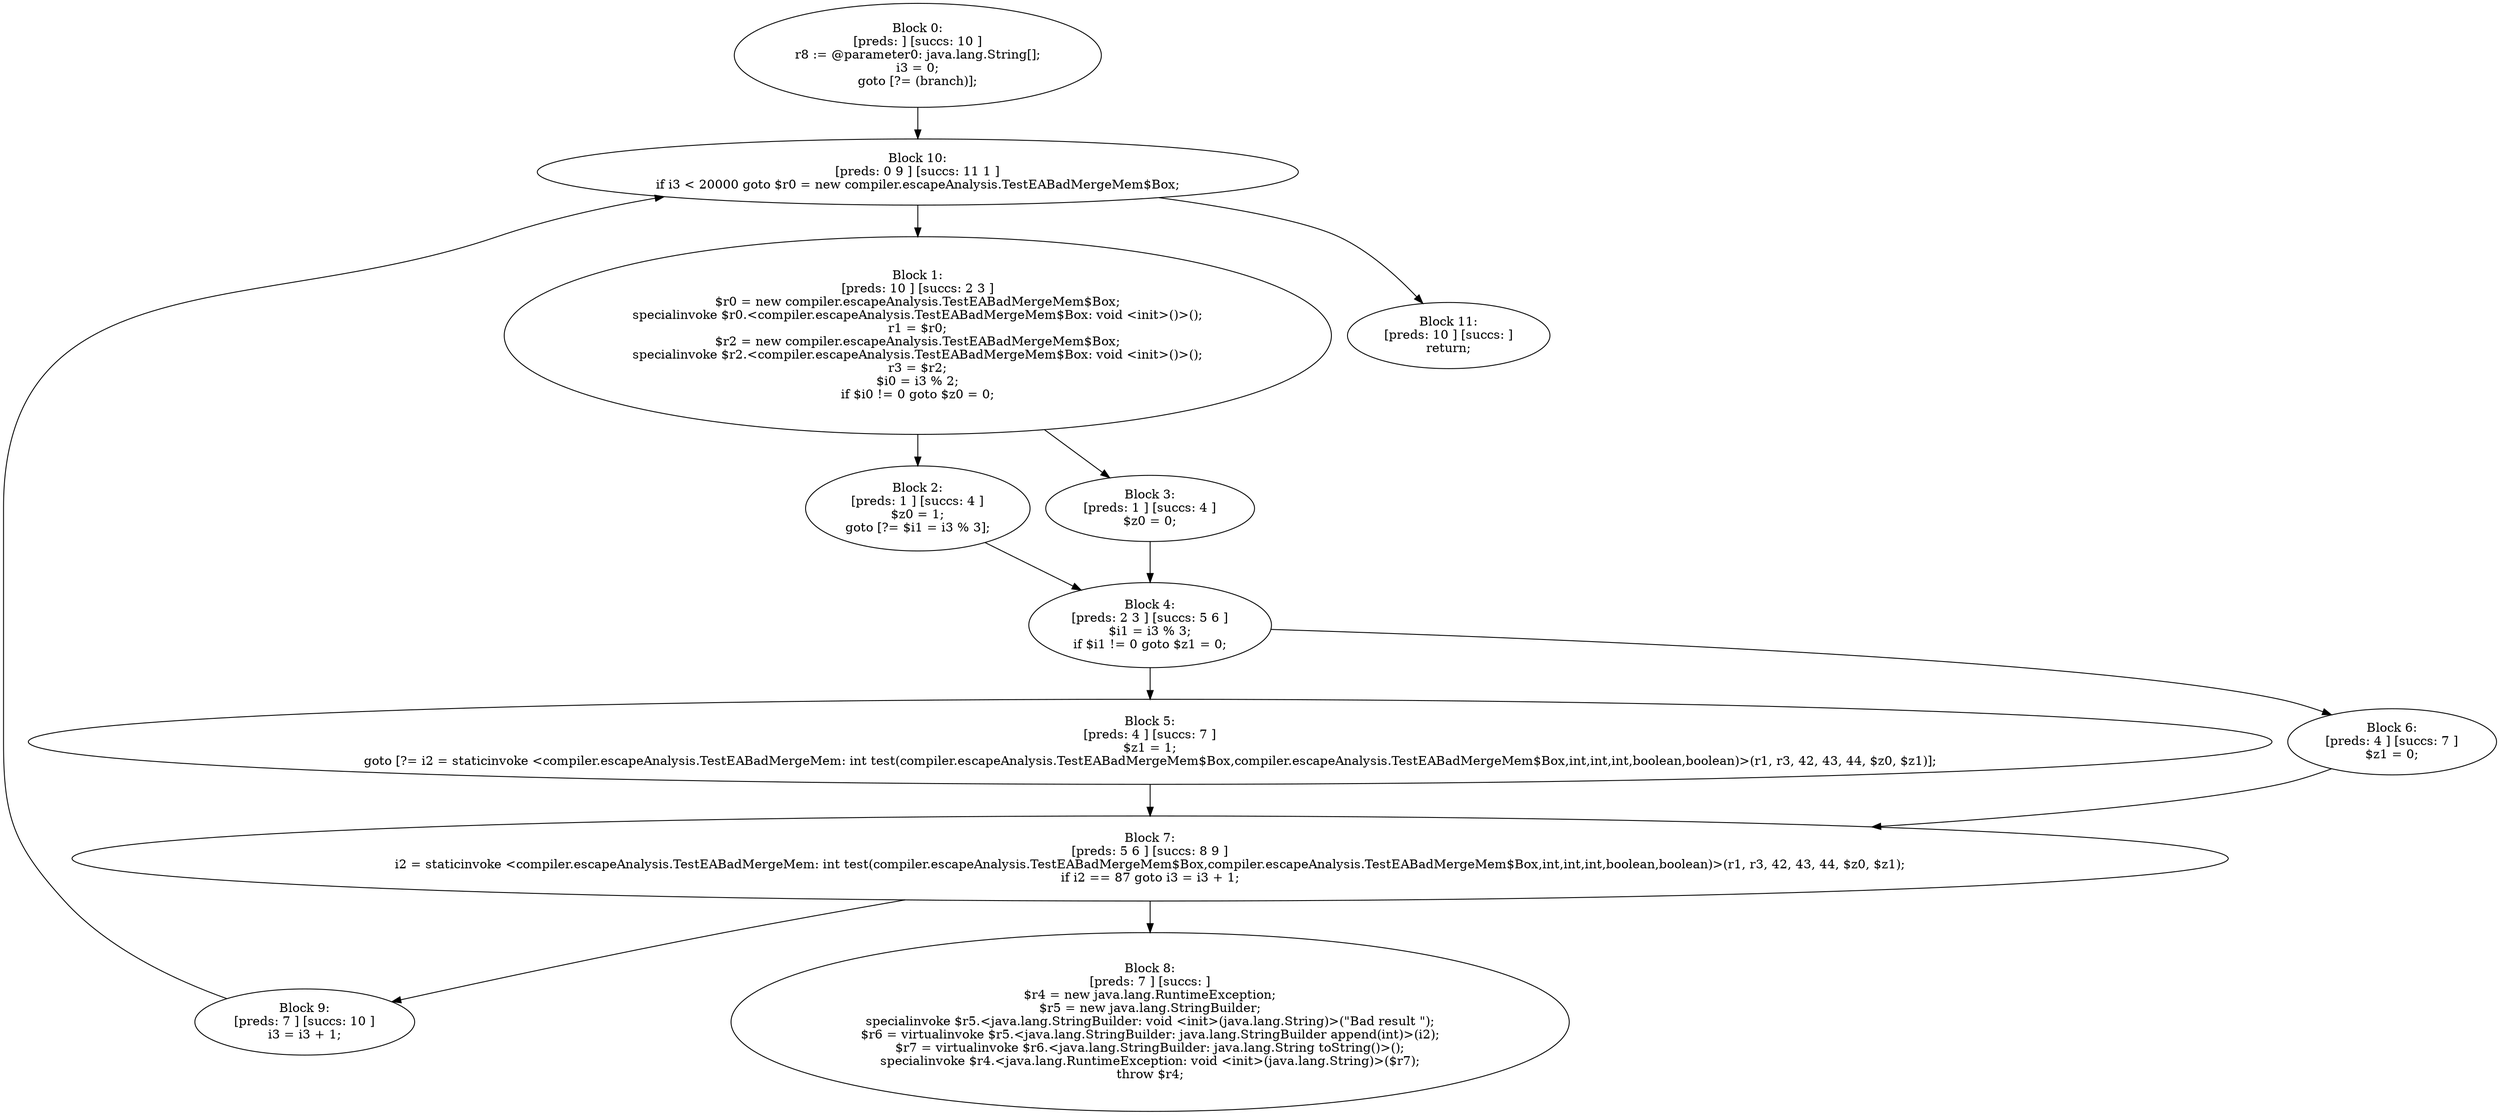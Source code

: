 digraph "unitGraph" {
    "Block 0:
[preds: ] [succs: 10 ]
r8 := @parameter0: java.lang.String[];
i3 = 0;
goto [?= (branch)];
"
    "Block 1:
[preds: 10 ] [succs: 2 3 ]
$r0 = new compiler.escapeAnalysis.TestEABadMergeMem$Box;
specialinvoke $r0.<compiler.escapeAnalysis.TestEABadMergeMem$Box: void <init>()>();
r1 = $r0;
$r2 = new compiler.escapeAnalysis.TestEABadMergeMem$Box;
specialinvoke $r2.<compiler.escapeAnalysis.TestEABadMergeMem$Box: void <init>()>();
r3 = $r2;
$i0 = i3 % 2;
if $i0 != 0 goto $z0 = 0;
"
    "Block 2:
[preds: 1 ] [succs: 4 ]
$z0 = 1;
goto [?= $i1 = i3 % 3];
"
    "Block 3:
[preds: 1 ] [succs: 4 ]
$z0 = 0;
"
    "Block 4:
[preds: 2 3 ] [succs: 5 6 ]
$i1 = i3 % 3;
if $i1 != 0 goto $z1 = 0;
"
    "Block 5:
[preds: 4 ] [succs: 7 ]
$z1 = 1;
goto [?= i2 = staticinvoke <compiler.escapeAnalysis.TestEABadMergeMem: int test(compiler.escapeAnalysis.TestEABadMergeMem$Box,compiler.escapeAnalysis.TestEABadMergeMem$Box,int,int,int,boolean,boolean)>(r1, r3, 42, 43, 44, $z0, $z1)];
"
    "Block 6:
[preds: 4 ] [succs: 7 ]
$z1 = 0;
"
    "Block 7:
[preds: 5 6 ] [succs: 8 9 ]
i2 = staticinvoke <compiler.escapeAnalysis.TestEABadMergeMem: int test(compiler.escapeAnalysis.TestEABadMergeMem$Box,compiler.escapeAnalysis.TestEABadMergeMem$Box,int,int,int,boolean,boolean)>(r1, r3, 42, 43, 44, $z0, $z1);
if i2 == 87 goto i3 = i3 + 1;
"
    "Block 8:
[preds: 7 ] [succs: ]
$r4 = new java.lang.RuntimeException;
$r5 = new java.lang.StringBuilder;
specialinvoke $r5.<java.lang.StringBuilder: void <init>(java.lang.String)>(\"Bad result \");
$r6 = virtualinvoke $r5.<java.lang.StringBuilder: java.lang.StringBuilder append(int)>(i2);
$r7 = virtualinvoke $r6.<java.lang.StringBuilder: java.lang.String toString()>();
specialinvoke $r4.<java.lang.RuntimeException: void <init>(java.lang.String)>($r7);
throw $r4;
"
    "Block 9:
[preds: 7 ] [succs: 10 ]
i3 = i3 + 1;
"
    "Block 10:
[preds: 0 9 ] [succs: 11 1 ]
if i3 < 20000 goto $r0 = new compiler.escapeAnalysis.TestEABadMergeMem$Box;
"
    "Block 11:
[preds: 10 ] [succs: ]
return;
"
    "Block 0:
[preds: ] [succs: 10 ]
r8 := @parameter0: java.lang.String[];
i3 = 0;
goto [?= (branch)];
"->"Block 10:
[preds: 0 9 ] [succs: 11 1 ]
if i3 < 20000 goto $r0 = new compiler.escapeAnalysis.TestEABadMergeMem$Box;
";
    "Block 1:
[preds: 10 ] [succs: 2 3 ]
$r0 = new compiler.escapeAnalysis.TestEABadMergeMem$Box;
specialinvoke $r0.<compiler.escapeAnalysis.TestEABadMergeMem$Box: void <init>()>();
r1 = $r0;
$r2 = new compiler.escapeAnalysis.TestEABadMergeMem$Box;
specialinvoke $r2.<compiler.escapeAnalysis.TestEABadMergeMem$Box: void <init>()>();
r3 = $r2;
$i0 = i3 % 2;
if $i0 != 0 goto $z0 = 0;
"->"Block 2:
[preds: 1 ] [succs: 4 ]
$z0 = 1;
goto [?= $i1 = i3 % 3];
";
    "Block 1:
[preds: 10 ] [succs: 2 3 ]
$r0 = new compiler.escapeAnalysis.TestEABadMergeMem$Box;
specialinvoke $r0.<compiler.escapeAnalysis.TestEABadMergeMem$Box: void <init>()>();
r1 = $r0;
$r2 = new compiler.escapeAnalysis.TestEABadMergeMem$Box;
specialinvoke $r2.<compiler.escapeAnalysis.TestEABadMergeMem$Box: void <init>()>();
r3 = $r2;
$i0 = i3 % 2;
if $i0 != 0 goto $z0 = 0;
"->"Block 3:
[preds: 1 ] [succs: 4 ]
$z0 = 0;
";
    "Block 2:
[preds: 1 ] [succs: 4 ]
$z0 = 1;
goto [?= $i1 = i3 % 3];
"->"Block 4:
[preds: 2 3 ] [succs: 5 6 ]
$i1 = i3 % 3;
if $i1 != 0 goto $z1 = 0;
";
    "Block 3:
[preds: 1 ] [succs: 4 ]
$z0 = 0;
"->"Block 4:
[preds: 2 3 ] [succs: 5 6 ]
$i1 = i3 % 3;
if $i1 != 0 goto $z1 = 0;
";
    "Block 4:
[preds: 2 3 ] [succs: 5 6 ]
$i1 = i3 % 3;
if $i1 != 0 goto $z1 = 0;
"->"Block 5:
[preds: 4 ] [succs: 7 ]
$z1 = 1;
goto [?= i2 = staticinvoke <compiler.escapeAnalysis.TestEABadMergeMem: int test(compiler.escapeAnalysis.TestEABadMergeMem$Box,compiler.escapeAnalysis.TestEABadMergeMem$Box,int,int,int,boolean,boolean)>(r1, r3, 42, 43, 44, $z0, $z1)];
";
    "Block 4:
[preds: 2 3 ] [succs: 5 6 ]
$i1 = i3 % 3;
if $i1 != 0 goto $z1 = 0;
"->"Block 6:
[preds: 4 ] [succs: 7 ]
$z1 = 0;
";
    "Block 5:
[preds: 4 ] [succs: 7 ]
$z1 = 1;
goto [?= i2 = staticinvoke <compiler.escapeAnalysis.TestEABadMergeMem: int test(compiler.escapeAnalysis.TestEABadMergeMem$Box,compiler.escapeAnalysis.TestEABadMergeMem$Box,int,int,int,boolean,boolean)>(r1, r3, 42, 43, 44, $z0, $z1)];
"->"Block 7:
[preds: 5 6 ] [succs: 8 9 ]
i2 = staticinvoke <compiler.escapeAnalysis.TestEABadMergeMem: int test(compiler.escapeAnalysis.TestEABadMergeMem$Box,compiler.escapeAnalysis.TestEABadMergeMem$Box,int,int,int,boolean,boolean)>(r1, r3, 42, 43, 44, $z0, $z1);
if i2 == 87 goto i3 = i3 + 1;
";
    "Block 6:
[preds: 4 ] [succs: 7 ]
$z1 = 0;
"->"Block 7:
[preds: 5 6 ] [succs: 8 9 ]
i2 = staticinvoke <compiler.escapeAnalysis.TestEABadMergeMem: int test(compiler.escapeAnalysis.TestEABadMergeMem$Box,compiler.escapeAnalysis.TestEABadMergeMem$Box,int,int,int,boolean,boolean)>(r1, r3, 42, 43, 44, $z0, $z1);
if i2 == 87 goto i3 = i3 + 1;
";
    "Block 7:
[preds: 5 6 ] [succs: 8 9 ]
i2 = staticinvoke <compiler.escapeAnalysis.TestEABadMergeMem: int test(compiler.escapeAnalysis.TestEABadMergeMem$Box,compiler.escapeAnalysis.TestEABadMergeMem$Box,int,int,int,boolean,boolean)>(r1, r3, 42, 43, 44, $z0, $z1);
if i2 == 87 goto i3 = i3 + 1;
"->"Block 8:
[preds: 7 ] [succs: ]
$r4 = new java.lang.RuntimeException;
$r5 = new java.lang.StringBuilder;
specialinvoke $r5.<java.lang.StringBuilder: void <init>(java.lang.String)>(\"Bad result \");
$r6 = virtualinvoke $r5.<java.lang.StringBuilder: java.lang.StringBuilder append(int)>(i2);
$r7 = virtualinvoke $r6.<java.lang.StringBuilder: java.lang.String toString()>();
specialinvoke $r4.<java.lang.RuntimeException: void <init>(java.lang.String)>($r7);
throw $r4;
";
    "Block 7:
[preds: 5 6 ] [succs: 8 9 ]
i2 = staticinvoke <compiler.escapeAnalysis.TestEABadMergeMem: int test(compiler.escapeAnalysis.TestEABadMergeMem$Box,compiler.escapeAnalysis.TestEABadMergeMem$Box,int,int,int,boolean,boolean)>(r1, r3, 42, 43, 44, $z0, $z1);
if i2 == 87 goto i3 = i3 + 1;
"->"Block 9:
[preds: 7 ] [succs: 10 ]
i3 = i3 + 1;
";
    "Block 9:
[preds: 7 ] [succs: 10 ]
i3 = i3 + 1;
"->"Block 10:
[preds: 0 9 ] [succs: 11 1 ]
if i3 < 20000 goto $r0 = new compiler.escapeAnalysis.TestEABadMergeMem$Box;
";
    "Block 10:
[preds: 0 9 ] [succs: 11 1 ]
if i3 < 20000 goto $r0 = new compiler.escapeAnalysis.TestEABadMergeMem$Box;
"->"Block 11:
[preds: 10 ] [succs: ]
return;
";
    "Block 10:
[preds: 0 9 ] [succs: 11 1 ]
if i3 < 20000 goto $r0 = new compiler.escapeAnalysis.TestEABadMergeMem$Box;
"->"Block 1:
[preds: 10 ] [succs: 2 3 ]
$r0 = new compiler.escapeAnalysis.TestEABadMergeMem$Box;
specialinvoke $r0.<compiler.escapeAnalysis.TestEABadMergeMem$Box: void <init>()>();
r1 = $r0;
$r2 = new compiler.escapeAnalysis.TestEABadMergeMem$Box;
specialinvoke $r2.<compiler.escapeAnalysis.TestEABadMergeMem$Box: void <init>()>();
r3 = $r2;
$i0 = i3 % 2;
if $i0 != 0 goto $z0 = 0;
";
}
